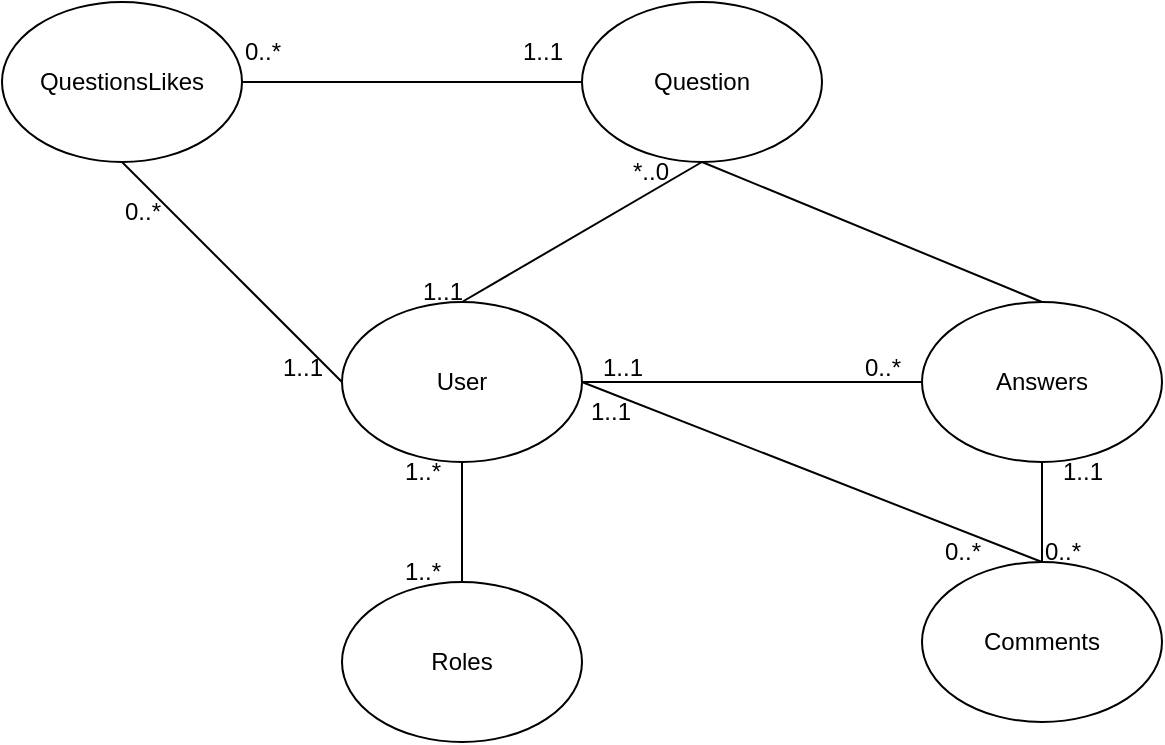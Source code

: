 <mxfile version="20.5.3" type="embed"><diagram name="Page-1" id="Y-qtSBzgZtqOqkQaNCEQ"><mxGraphModel dx="854" dy="369" grid="1" gridSize="10" guides="1" tooltips="1" connect="1" arrows="1" fold="1" page="1" pageScale="1" pageWidth="827" pageHeight="1169" math="0" shadow="0"><root><mxCell id="0"/><mxCell id="1" parent="0"/><mxCell id="6-Fc7FL_gjs3nGVKd17d-5" value="User" style="ellipse;whiteSpace=wrap;html=1;" parent="1" vertex="1"><mxGeometry x="280" y="170" width="120" height="80" as="geometry"/></mxCell><mxCell id="6-Fc7FL_gjs3nGVKd17d-6" value="Comments" style="ellipse;whiteSpace=wrap;html=1;" parent="1" vertex="1"><mxGeometry x="570" y="300" width="120" height="80" as="geometry"/></mxCell><mxCell id="6-Fc7FL_gjs3nGVKd17d-7" value="Question" style="ellipse;whiteSpace=wrap;html=1;" parent="1" vertex="1"><mxGeometry x="400" y="20" width="120" height="80" as="geometry"/></mxCell><mxCell id="6-Fc7FL_gjs3nGVKd17d-8" value="Answers" style="ellipse;whiteSpace=wrap;html=1;" parent="1" vertex="1"><mxGeometry x="570" y="170" width="120" height="80" as="geometry"/></mxCell><mxCell id="6-Fc7FL_gjs3nGVKd17d-17" value="" style="endArrow=none;html=1;rounded=0;" parent="1" edge="1"><mxGeometry width="50" height="50" relative="1" as="geometry"><mxPoint x="340" y="170" as="sourcePoint"/><mxPoint x="460" y="100" as="targetPoint"/></mxGeometry></mxCell><mxCell id="6-Fc7FL_gjs3nGVKd17d-18" value="" style="endArrow=none;html=1;rounded=0;entryX=0;entryY=0.5;entryDx=0;entryDy=0;exitX=1;exitY=0.5;exitDx=0;exitDy=0;" parent="1" source="6-Fc7FL_gjs3nGVKd17d-5" target="6-Fc7FL_gjs3nGVKd17d-8" edge="1"><mxGeometry width="50" height="50" relative="1" as="geometry"><mxPoint x="350" y="260" as="sourcePoint"/><mxPoint x="478" y="422" as="targetPoint"/></mxGeometry></mxCell><mxCell id="6-Fc7FL_gjs3nGVKd17d-19" value="" style="endArrow=none;html=1;rounded=0;entryX=0.5;entryY=1;entryDx=0;entryDy=0;" parent="1" source="6-Fc7FL_gjs3nGVKd17d-6" target="6-Fc7FL_gjs3nGVKd17d-8" edge="1"><mxGeometry width="50" height="50" relative="1" as="geometry"><mxPoint x="410" y="220" as="sourcePoint"/><mxPoint x="580" y="220" as="targetPoint"/></mxGeometry></mxCell><mxCell id="6-Fc7FL_gjs3nGVKd17d-20" value="" style="endArrow=none;html=1;rounded=0;entryX=0.5;entryY=0;entryDx=0;entryDy=0;" parent="1" target="6-Fc7FL_gjs3nGVKd17d-6" edge="1"><mxGeometry width="50" height="50" relative="1" as="geometry"><mxPoint x="400" y="210" as="sourcePoint"/><mxPoint x="580" y="220" as="targetPoint"/></mxGeometry></mxCell><mxCell id="6-Fc7FL_gjs3nGVKd17d-22" value="" style="endArrow=none;html=1;rounded=0;entryX=0;entryY=0.5;entryDx=0;entryDy=0;exitX=1;exitY=0.5;exitDx=0;exitDy=0;" parent="1" edge="1"><mxGeometry width="50" height="50" relative="1" as="geometry"><mxPoint x="400" y="210" as="sourcePoint"/><mxPoint x="570" y="210" as="targetPoint"/></mxGeometry></mxCell><mxCell id="6-Fc7FL_gjs3nGVKd17d-25" value="1..1" style="text;html=1;align=center;verticalAlign=middle;resizable=0;points=[];autosize=1;strokeColor=none;fillColor=none;" parent="1" vertex="1"><mxGeometry x="310" y="150" width="40" height="30" as="geometry"/></mxCell><mxCell id="6-Fc7FL_gjs3nGVKd17d-26" value="*..0" style="text;html=1;align=center;verticalAlign=middle;resizable=0;points=[];autosize=1;strokeColor=none;fillColor=none;" parent="1" vertex="1"><mxGeometry x="414" y="90" width="40" height="30" as="geometry"/></mxCell><mxCell id="6-Fc7FL_gjs3nGVKd17d-27" value="1..1" style="text;html=1;align=center;verticalAlign=middle;resizable=0;points=[];autosize=1;strokeColor=none;fillColor=none;" parent="1" vertex="1"><mxGeometry x="400" y="188" width="40" height="30" as="geometry"/></mxCell><mxCell id="6-Fc7FL_gjs3nGVKd17d-28" value="0..*" style="text;html=1;align=center;verticalAlign=middle;resizable=0;points=[];autosize=1;strokeColor=none;fillColor=none;" parent="1" vertex="1"><mxGeometry x="530" y="188" width="40" height="30" as="geometry"/></mxCell><mxCell id="6-Fc7FL_gjs3nGVKd17d-29" value="1..1" style="text;html=1;align=center;verticalAlign=middle;resizable=0;points=[];autosize=1;strokeColor=none;fillColor=none;" parent="1" vertex="1"><mxGeometry x="630" y="240" width="40" height="30" as="geometry"/></mxCell><mxCell id="6-Fc7FL_gjs3nGVKd17d-30" value="0..*" style="text;html=1;align=center;verticalAlign=middle;resizable=0;points=[];autosize=1;strokeColor=none;fillColor=none;" parent="1" vertex="1"><mxGeometry x="620" y="280" width="40" height="30" as="geometry"/></mxCell><mxCell id="6-Fc7FL_gjs3nGVKd17d-31" value="1..1" style="text;html=1;align=center;verticalAlign=middle;resizable=0;points=[];autosize=1;strokeColor=none;fillColor=none;" parent="1" vertex="1"><mxGeometry x="394" y="210" width="40" height="30" as="geometry"/></mxCell><mxCell id="6-Fc7FL_gjs3nGVKd17d-32" value="0..*" style="text;html=1;align=center;verticalAlign=middle;resizable=0;points=[];autosize=1;strokeColor=none;fillColor=none;" parent="1" vertex="1"><mxGeometry x="570" y="280" width="40" height="30" as="geometry"/></mxCell><mxCell id="2" value="QuestionsLikes" style="ellipse;whiteSpace=wrap;html=1;" parent="1" vertex="1"><mxGeometry x="110" y="20" width="120" height="80" as="geometry"/></mxCell><mxCell id="4" value="0..*" style="text;html=1;align=center;verticalAlign=middle;resizable=0;points=[];autosize=1;strokeColor=none;fillColor=none;" parent="1" vertex="1"><mxGeometry x="160" y="110" width="40" height="30" as="geometry"/></mxCell><mxCell id="5" value="1..1" style="text;html=1;align=center;verticalAlign=middle;resizable=0;points=[];autosize=1;strokeColor=none;fillColor=none;" parent="1" vertex="1"><mxGeometry x="240" y="188" width="40" height="30" as="geometry"/></mxCell><mxCell id="6" value="" style="endArrow=none;html=1;rounded=0;exitX=0.5;exitY=0;exitDx=0;exitDy=0;" edge="1" parent="1" source="6-Fc7FL_gjs3nGVKd17d-8"><mxGeometry width="50" height="50" relative="1" as="geometry"><mxPoint x="350" y="180" as="sourcePoint"/><mxPoint x="460" y="100" as="targetPoint"/></mxGeometry></mxCell><mxCell id="9" value="1..1" style="text;html=1;align=center;verticalAlign=middle;resizable=0;points=[];autosize=1;strokeColor=none;fillColor=none;" vertex="1" parent="1"><mxGeometry x="360" y="30" width="40" height="30" as="geometry"/></mxCell><mxCell id="10" value="0..*" style="text;html=1;align=center;verticalAlign=middle;resizable=0;points=[];autosize=1;strokeColor=none;fillColor=none;" vertex="1" parent="1"><mxGeometry x="220" y="30" width="40" height="30" as="geometry"/></mxCell><mxCell id="11" value="" style="endArrow=none;html=1;rounded=0;exitX=0;exitY=0.5;exitDx=0;exitDy=0;entryX=0.5;entryY=1;entryDx=0;entryDy=0;" edge="1" parent="1" source="6-Fc7FL_gjs3nGVKd17d-5" target="2"><mxGeometry width="50" height="50" relative="1" as="geometry"><mxPoint x="350" y="180" as="sourcePoint"/><mxPoint x="470" y="110" as="targetPoint"/></mxGeometry></mxCell><mxCell id="12" value="" style="endArrow=none;html=1;rounded=0;exitX=1;exitY=0.5;exitDx=0;exitDy=0;entryX=0;entryY=0.5;entryDx=0;entryDy=0;" edge="1" parent="1" source="2" target="6-Fc7FL_gjs3nGVKd17d-7"><mxGeometry width="50" height="50" relative="1" as="geometry"><mxPoint x="360" y="190" as="sourcePoint"/><mxPoint x="480" y="120" as="targetPoint"/></mxGeometry></mxCell><mxCell id="13" value="Roles" style="ellipse;whiteSpace=wrap;html=1;" vertex="1" parent="1"><mxGeometry x="280" y="310" width="120" height="80" as="geometry"/></mxCell><mxCell id="14" value="" style="endArrow=none;html=1;rounded=0;exitX=0.5;exitY=1;exitDx=0;exitDy=0;entryX=0.5;entryY=0;entryDx=0;entryDy=0;" edge="1" parent="1" source="6-Fc7FL_gjs3nGVKd17d-5" target="13"><mxGeometry width="50" height="50" relative="1" as="geometry"><mxPoint x="290" y="220" as="sourcePoint"/><mxPoint x="180" y="110" as="targetPoint"/></mxGeometry></mxCell><mxCell id="15" value="1..*" style="text;html=1;align=center;verticalAlign=middle;resizable=0;points=[];autosize=1;strokeColor=none;fillColor=none;" vertex="1" parent="1"><mxGeometry x="300" y="240" width="40" height="30" as="geometry"/></mxCell><mxCell id="16" value="1..*" style="text;html=1;align=center;verticalAlign=middle;resizable=0;points=[];autosize=1;strokeColor=none;fillColor=none;" vertex="1" parent="1"><mxGeometry x="300" y="290" width="40" height="30" as="geometry"/></mxCell></root></mxGraphModel></diagram></mxfile>